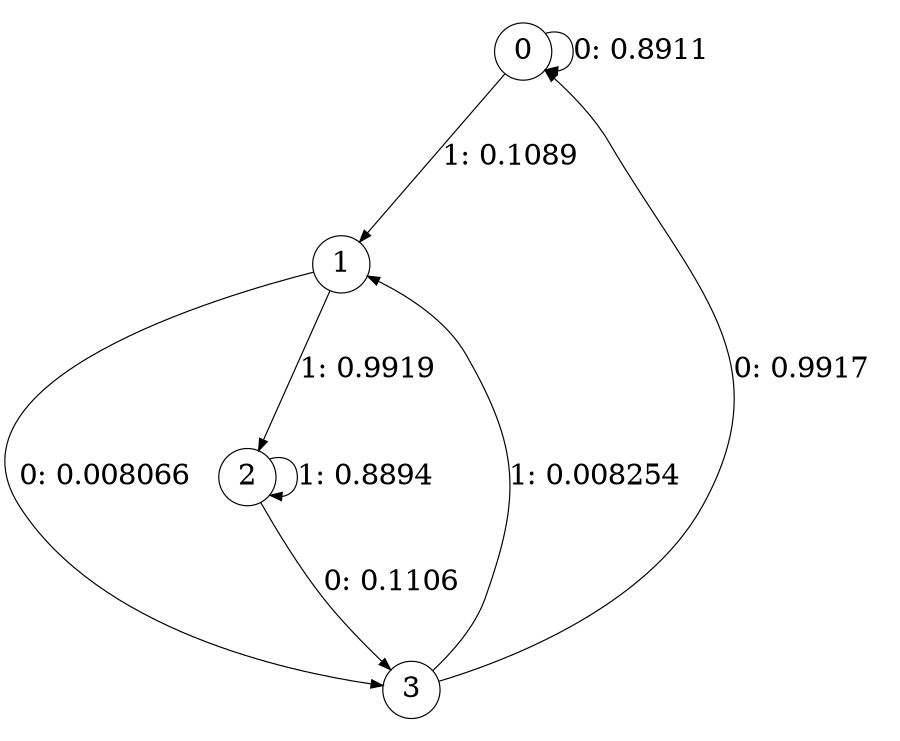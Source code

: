digraph "ch3_face_source_L2" {
size = "6,8.5";
ratio = "fill";
node [shape = circle];
node [fontsize = 24];
edge [fontsize = 24];
0 -> 0 [label = "0: 0.8911   "];
0 -> 1 [label = "1: 0.1089   "];
1 -> 3 [label = "0: 0.008066  "];
1 -> 2 [label = "1: 0.9919   "];
2 -> 3 [label = "0: 0.1106   "];
2 -> 2 [label = "1: 0.8894   "];
3 -> 0 [label = "0: 0.9917   "];
3 -> 1 [label = "1: 0.008254  "];
}